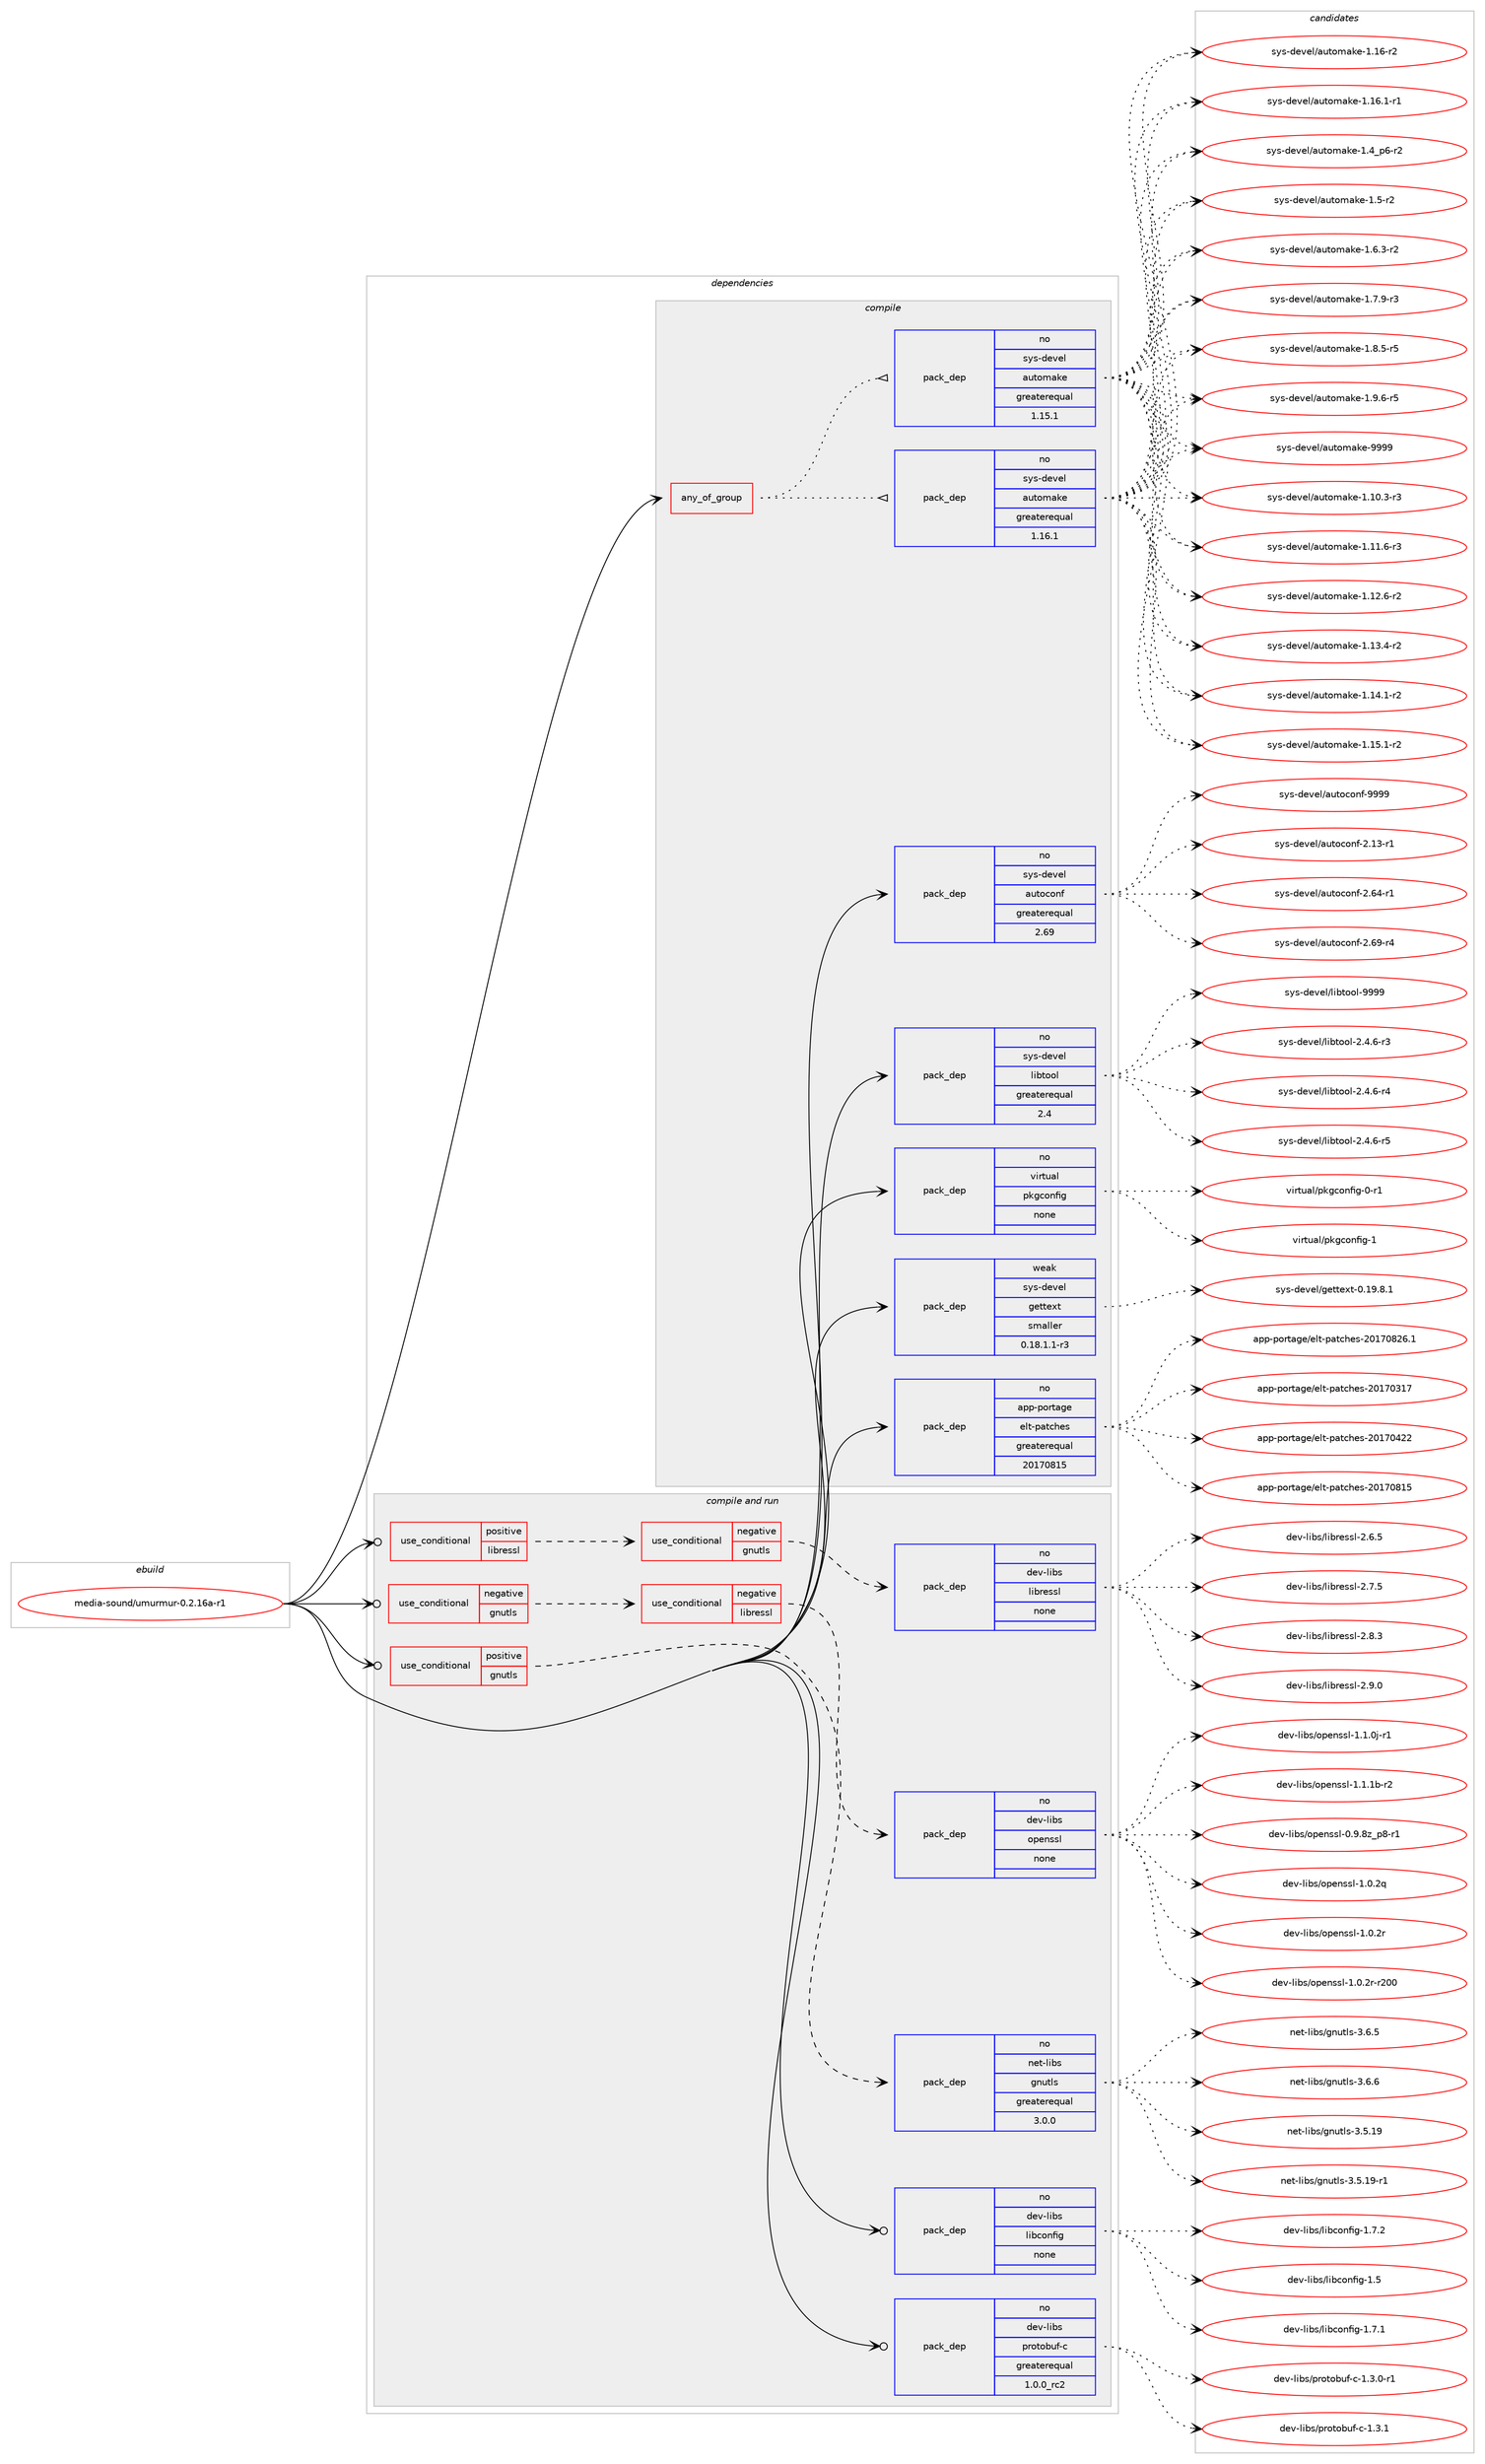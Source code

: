 digraph prolog {

# *************
# Graph options
# *************

newrank=true;
concentrate=true;
compound=true;
graph [rankdir=LR,fontname=Helvetica,fontsize=10,ranksep=1.5];#, ranksep=2.5, nodesep=0.2];
edge  [arrowhead=vee];
node  [fontname=Helvetica,fontsize=10];

# **********
# The ebuild
# **********

subgraph cluster_leftcol {
color=gray;
rank=same;
label=<<i>ebuild</i>>;
id [label="media-sound/umurmur-0.2.16a-r1", color=red, width=4, href="../media-sound/umurmur-0.2.16a-r1.svg"];
}

# ****************
# The dependencies
# ****************

subgraph cluster_midcol {
color=gray;
label=<<i>dependencies</i>>;
subgraph cluster_compile {
fillcolor="#eeeeee";
style=filled;
label=<<i>compile</i>>;
subgraph any25577 {
dependency1631332 [label=<<TABLE BORDER="0" CELLBORDER="1" CELLSPACING="0" CELLPADDING="4"><TR><TD CELLPADDING="10">any_of_group</TD></TR></TABLE>>, shape=none, color=red];subgraph pack1166618 {
dependency1631333 [label=<<TABLE BORDER="0" CELLBORDER="1" CELLSPACING="0" CELLPADDING="4" WIDTH="220"><TR><TD ROWSPAN="6" CELLPADDING="30">pack_dep</TD></TR><TR><TD WIDTH="110">no</TD></TR><TR><TD>sys-devel</TD></TR><TR><TD>automake</TD></TR><TR><TD>greaterequal</TD></TR><TR><TD>1.16.1</TD></TR></TABLE>>, shape=none, color=blue];
}
dependency1631332:e -> dependency1631333:w [weight=20,style="dotted",arrowhead="oinv"];
subgraph pack1166619 {
dependency1631334 [label=<<TABLE BORDER="0" CELLBORDER="1" CELLSPACING="0" CELLPADDING="4" WIDTH="220"><TR><TD ROWSPAN="6" CELLPADDING="30">pack_dep</TD></TR><TR><TD WIDTH="110">no</TD></TR><TR><TD>sys-devel</TD></TR><TR><TD>automake</TD></TR><TR><TD>greaterequal</TD></TR><TR><TD>1.15.1</TD></TR></TABLE>>, shape=none, color=blue];
}
dependency1631332:e -> dependency1631334:w [weight=20,style="dotted",arrowhead="oinv"];
}
id:e -> dependency1631332:w [weight=20,style="solid",arrowhead="vee"];
subgraph pack1166620 {
dependency1631335 [label=<<TABLE BORDER="0" CELLBORDER="1" CELLSPACING="0" CELLPADDING="4" WIDTH="220"><TR><TD ROWSPAN="6" CELLPADDING="30">pack_dep</TD></TR><TR><TD WIDTH="110">no</TD></TR><TR><TD>app-portage</TD></TR><TR><TD>elt-patches</TD></TR><TR><TD>greaterequal</TD></TR><TR><TD>20170815</TD></TR></TABLE>>, shape=none, color=blue];
}
id:e -> dependency1631335:w [weight=20,style="solid",arrowhead="vee"];
subgraph pack1166621 {
dependency1631336 [label=<<TABLE BORDER="0" CELLBORDER="1" CELLSPACING="0" CELLPADDING="4" WIDTH="220"><TR><TD ROWSPAN="6" CELLPADDING="30">pack_dep</TD></TR><TR><TD WIDTH="110">no</TD></TR><TR><TD>sys-devel</TD></TR><TR><TD>autoconf</TD></TR><TR><TD>greaterequal</TD></TR><TR><TD>2.69</TD></TR></TABLE>>, shape=none, color=blue];
}
id:e -> dependency1631336:w [weight=20,style="solid",arrowhead="vee"];
subgraph pack1166622 {
dependency1631337 [label=<<TABLE BORDER="0" CELLBORDER="1" CELLSPACING="0" CELLPADDING="4" WIDTH="220"><TR><TD ROWSPAN="6" CELLPADDING="30">pack_dep</TD></TR><TR><TD WIDTH="110">no</TD></TR><TR><TD>sys-devel</TD></TR><TR><TD>libtool</TD></TR><TR><TD>greaterequal</TD></TR><TR><TD>2.4</TD></TR></TABLE>>, shape=none, color=blue];
}
id:e -> dependency1631337:w [weight=20,style="solid",arrowhead="vee"];
subgraph pack1166623 {
dependency1631338 [label=<<TABLE BORDER="0" CELLBORDER="1" CELLSPACING="0" CELLPADDING="4" WIDTH="220"><TR><TD ROWSPAN="6" CELLPADDING="30">pack_dep</TD></TR><TR><TD WIDTH="110">no</TD></TR><TR><TD>virtual</TD></TR><TR><TD>pkgconfig</TD></TR><TR><TD>none</TD></TR><TR><TD></TD></TR></TABLE>>, shape=none, color=blue];
}
id:e -> dependency1631338:w [weight=20,style="solid",arrowhead="vee"];
subgraph pack1166624 {
dependency1631339 [label=<<TABLE BORDER="0" CELLBORDER="1" CELLSPACING="0" CELLPADDING="4" WIDTH="220"><TR><TD ROWSPAN="6" CELLPADDING="30">pack_dep</TD></TR><TR><TD WIDTH="110">weak</TD></TR><TR><TD>sys-devel</TD></TR><TR><TD>gettext</TD></TR><TR><TD>smaller</TD></TR><TR><TD>0.18.1.1-r3</TD></TR></TABLE>>, shape=none, color=blue];
}
id:e -> dependency1631339:w [weight=20,style="solid",arrowhead="vee"];
}
subgraph cluster_compileandrun {
fillcolor="#eeeeee";
style=filled;
label=<<i>compile and run</i>>;
subgraph cond438367 {
dependency1631340 [label=<<TABLE BORDER="0" CELLBORDER="1" CELLSPACING="0" CELLPADDING="4"><TR><TD ROWSPAN="3" CELLPADDING="10">use_conditional</TD></TR><TR><TD>negative</TD></TR><TR><TD>gnutls</TD></TR></TABLE>>, shape=none, color=red];
subgraph cond438368 {
dependency1631341 [label=<<TABLE BORDER="0" CELLBORDER="1" CELLSPACING="0" CELLPADDING="4"><TR><TD ROWSPAN="3" CELLPADDING="10">use_conditional</TD></TR><TR><TD>negative</TD></TR><TR><TD>libressl</TD></TR></TABLE>>, shape=none, color=red];
subgraph pack1166625 {
dependency1631342 [label=<<TABLE BORDER="0" CELLBORDER="1" CELLSPACING="0" CELLPADDING="4" WIDTH="220"><TR><TD ROWSPAN="6" CELLPADDING="30">pack_dep</TD></TR><TR><TD WIDTH="110">no</TD></TR><TR><TD>dev-libs</TD></TR><TR><TD>openssl</TD></TR><TR><TD>none</TD></TR><TR><TD></TD></TR></TABLE>>, shape=none, color=blue];
}
dependency1631341:e -> dependency1631342:w [weight=20,style="dashed",arrowhead="vee"];
}
dependency1631340:e -> dependency1631341:w [weight=20,style="dashed",arrowhead="vee"];
}
id:e -> dependency1631340:w [weight=20,style="solid",arrowhead="odotvee"];
subgraph cond438369 {
dependency1631343 [label=<<TABLE BORDER="0" CELLBORDER="1" CELLSPACING="0" CELLPADDING="4"><TR><TD ROWSPAN="3" CELLPADDING="10">use_conditional</TD></TR><TR><TD>positive</TD></TR><TR><TD>gnutls</TD></TR></TABLE>>, shape=none, color=red];
subgraph pack1166626 {
dependency1631344 [label=<<TABLE BORDER="0" CELLBORDER="1" CELLSPACING="0" CELLPADDING="4" WIDTH="220"><TR><TD ROWSPAN="6" CELLPADDING="30">pack_dep</TD></TR><TR><TD WIDTH="110">no</TD></TR><TR><TD>net-libs</TD></TR><TR><TD>gnutls</TD></TR><TR><TD>greaterequal</TD></TR><TR><TD>3.0.0</TD></TR></TABLE>>, shape=none, color=blue];
}
dependency1631343:e -> dependency1631344:w [weight=20,style="dashed",arrowhead="vee"];
}
id:e -> dependency1631343:w [weight=20,style="solid",arrowhead="odotvee"];
subgraph cond438370 {
dependency1631345 [label=<<TABLE BORDER="0" CELLBORDER="1" CELLSPACING="0" CELLPADDING="4"><TR><TD ROWSPAN="3" CELLPADDING="10">use_conditional</TD></TR><TR><TD>positive</TD></TR><TR><TD>libressl</TD></TR></TABLE>>, shape=none, color=red];
subgraph cond438371 {
dependency1631346 [label=<<TABLE BORDER="0" CELLBORDER="1" CELLSPACING="0" CELLPADDING="4"><TR><TD ROWSPAN="3" CELLPADDING="10">use_conditional</TD></TR><TR><TD>negative</TD></TR><TR><TD>gnutls</TD></TR></TABLE>>, shape=none, color=red];
subgraph pack1166627 {
dependency1631347 [label=<<TABLE BORDER="0" CELLBORDER="1" CELLSPACING="0" CELLPADDING="4" WIDTH="220"><TR><TD ROWSPAN="6" CELLPADDING="30">pack_dep</TD></TR><TR><TD WIDTH="110">no</TD></TR><TR><TD>dev-libs</TD></TR><TR><TD>libressl</TD></TR><TR><TD>none</TD></TR><TR><TD></TD></TR></TABLE>>, shape=none, color=blue];
}
dependency1631346:e -> dependency1631347:w [weight=20,style="dashed",arrowhead="vee"];
}
dependency1631345:e -> dependency1631346:w [weight=20,style="dashed",arrowhead="vee"];
}
id:e -> dependency1631345:w [weight=20,style="solid",arrowhead="odotvee"];
subgraph pack1166628 {
dependency1631348 [label=<<TABLE BORDER="0" CELLBORDER="1" CELLSPACING="0" CELLPADDING="4" WIDTH="220"><TR><TD ROWSPAN="6" CELLPADDING="30">pack_dep</TD></TR><TR><TD WIDTH="110">no</TD></TR><TR><TD>dev-libs</TD></TR><TR><TD>libconfig</TD></TR><TR><TD>none</TD></TR><TR><TD></TD></TR></TABLE>>, shape=none, color=blue];
}
id:e -> dependency1631348:w [weight=20,style="solid",arrowhead="odotvee"];
subgraph pack1166629 {
dependency1631349 [label=<<TABLE BORDER="0" CELLBORDER="1" CELLSPACING="0" CELLPADDING="4" WIDTH="220"><TR><TD ROWSPAN="6" CELLPADDING="30">pack_dep</TD></TR><TR><TD WIDTH="110">no</TD></TR><TR><TD>dev-libs</TD></TR><TR><TD>protobuf-c</TD></TR><TR><TD>greaterequal</TD></TR><TR><TD>1.0.0_rc2</TD></TR></TABLE>>, shape=none, color=blue];
}
id:e -> dependency1631349:w [weight=20,style="solid",arrowhead="odotvee"];
}
subgraph cluster_run {
fillcolor="#eeeeee";
style=filled;
label=<<i>run</i>>;
}
}

# **************
# The candidates
# **************

subgraph cluster_choices {
rank=same;
color=gray;
label=<<i>candidates</i>>;

subgraph choice1166618 {
color=black;
nodesep=1;
choice11512111545100101118101108479711711611110997107101454946494846514511451 [label="sys-devel/automake-1.10.3-r3", color=red, width=4,href="../sys-devel/automake-1.10.3-r3.svg"];
choice11512111545100101118101108479711711611110997107101454946494946544511451 [label="sys-devel/automake-1.11.6-r3", color=red, width=4,href="../sys-devel/automake-1.11.6-r3.svg"];
choice11512111545100101118101108479711711611110997107101454946495046544511450 [label="sys-devel/automake-1.12.6-r2", color=red, width=4,href="../sys-devel/automake-1.12.6-r2.svg"];
choice11512111545100101118101108479711711611110997107101454946495146524511450 [label="sys-devel/automake-1.13.4-r2", color=red, width=4,href="../sys-devel/automake-1.13.4-r2.svg"];
choice11512111545100101118101108479711711611110997107101454946495246494511450 [label="sys-devel/automake-1.14.1-r2", color=red, width=4,href="../sys-devel/automake-1.14.1-r2.svg"];
choice11512111545100101118101108479711711611110997107101454946495346494511450 [label="sys-devel/automake-1.15.1-r2", color=red, width=4,href="../sys-devel/automake-1.15.1-r2.svg"];
choice1151211154510010111810110847971171161111099710710145494649544511450 [label="sys-devel/automake-1.16-r2", color=red, width=4,href="../sys-devel/automake-1.16-r2.svg"];
choice11512111545100101118101108479711711611110997107101454946495446494511449 [label="sys-devel/automake-1.16.1-r1", color=red, width=4,href="../sys-devel/automake-1.16.1-r1.svg"];
choice115121115451001011181011084797117116111109971071014549465295112544511450 [label="sys-devel/automake-1.4_p6-r2", color=red, width=4,href="../sys-devel/automake-1.4_p6-r2.svg"];
choice11512111545100101118101108479711711611110997107101454946534511450 [label="sys-devel/automake-1.5-r2", color=red, width=4,href="../sys-devel/automake-1.5-r2.svg"];
choice115121115451001011181011084797117116111109971071014549465446514511450 [label="sys-devel/automake-1.6.3-r2", color=red, width=4,href="../sys-devel/automake-1.6.3-r2.svg"];
choice115121115451001011181011084797117116111109971071014549465546574511451 [label="sys-devel/automake-1.7.9-r3", color=red, width=4,href="../sys-devel/automake-1.7.9-r3.svg"];
choice115121115451001011181011084797117116111109971071014549465646534511453 [label="sys-devel/automake-1.8.5-r5", color=red, width=4,href="../sys-devel/automake-1.8.5-r5.svg"];
choice115121115451001011181011084797117116111109971071014549465746544511453 [label="sys-devel/automake-1.9.6-r5", color=red, width=4,href="../sys-devel/automake-1.9.6-r5.svg"];
choice115121115451001011181011084797117116111109971071014557575757 [label="sys-devel/automake-9999", color=red, width=4,href="../sys-devel/automake-9999.svg"];
dependency1631333:e -> choice11512111545100101118101108479711711611110997107101454946494846514511451:w [style=dotted,weight="100"];
dependency1631333:e -> choice11512111545100101118101108479711711611110997107101454946494946544511451:w [style=dotted,weight="100"];
dependency1631333:e -> choice11512111545100101118101108479711711611110997107101454946495046544511450:w [style=dotted,weight="100"];
dependency1631333:e -> choice11512111545100101118101108479711711611110997107101454946495146524511450:w [style=dotted,weight="100"];
dependency1631333:e -> choice11512111545100101118101108479711711611110997107101454946495246494511450:w [style=dotted,weight="100"];
dependency1631333:e -> choice11512111545100101118101108479711711611110997107101454946495346494511450:w [style=dotted,weight="100"];
dependency1631333:e -> choice1151211154510010111810110847971171161111099710710145494649544511450:w [style=dotted,weight="100"];
dependency1631333:e -> choice11512111545100101118101108479711711611110997107101454946495446494511449:w [style=dotted,weight="100"];
dependency1631333:e -> choice115121115451001011181011084797117116111109971071014549465295112544511450:w [style=dotted,weight="100"];
dependency1631333:e -> choice11512111545100101118101108479711711611110997107101454946534511450:w [style=dotted,weight="100"];
dependency1631333:e -> choice115121115451001011181011084797117116111109971071014549465446514511450:w [style=dotted,weight="100"];
dependency1631333:e -> choice115121115451001011181011084797117116111109971071014549465546574511451:w [style=dotted,weight="100"];
dependency1631333:e -> choice115121115451001011181011084797117116111109971071014549465646534511453:w [style=dotted,weight="100"];
dependency1631333:e -> choice115121115451001011181011084797117116111109971071014549465746544511453:w [style=dotted,weight="100"];
dependency1631333:e -> choice115121115451001011181011084797117116111109971071014557575757:w [style=dotted,weight="100"];
}
subgraph choice1166619 {
color=black;
nodesep=1;
choice11512111545100101118101108479711711611110997107101454946494846514511451 [label="sys-devel/automake-1.10.3-r3", color=red, width=4,href="../sys-devel/automake-1.10.3-r3.svg"];
choice11512111545100101118101108479711711611110997107101454946494946544511451 [label="sys-devel/automake-1.11.6-r3", color=red, width=4,href="../sys-devel/automake-1.11.6-r3.svg"];
choice11512111545100101118101108479711711611110997107101454946495046544511450 [label="sys-devel/automake-1.12.6-r2", color=red, width=4,href="../sys-devel/automake-1.12.6-r2.svg"];
choice11512111545100101118101108479711711611110997107101454946495146524511450 [label="sys-devel/automake-1.13.4-r2", color=red, width=4,href="../sys-devel/automake-1.13.4-r2.svg"];
choice11512111545100101118101108479711711611110997107101454946495246494511450 [label="sys-devel/automake-1.14.1-r2", color=red, width=4,href="../sys-devel/automake-1.14.1-r2.svg"];
choice11512111545100101118101108479711711611110997107101454946495346494511450 [label="sys-devel/automake-1.15.1-r2", color=red, width=4,href="../sys-devel/automake-1.15.1-r2.svg"];
choice1151211154510010111810110847971171161111099710710145494649544511450 [label="sys-devel/automake-1.16-r2", color=red, width=4,href="../sys-devel/automake-1.16-r2.svg"];
choice11512111545100101118101108479711711611110997107101454946495446494511449 [label="sys-devel/automake-1.16.1-r1", color=red, width=4,href="../sys-devel/automake-1.16.1-r1.svg"];
choice115121115451001011181011084797117116111109971071014549465295112544511450 [label="sys-devel/automake-1.4_p6-r2", color=red, width=4,href="../sys-devel/automake-1.4_p6-r2.svg"];
choice11512111545100101118101108479711711611110997107101454946534511450 [label="sys-devel/automake-1.5-r2", color=red, width=4,href="../sys-devel/automake-1.5-r2.svg"];
choice115121115451001011181011084797117116111109971071014549465446514511450 [label="sys-devel/automake-1.6.3-r2", color=red, width=4,href="../sys-devel/automake-1.6.3-r2.svg"];
choice115121115451001011181011084797117116111109971071014549465546574511451 [label="sys-devel/automake-1.7.9-r3", color=red, width=4,href="../sys-devel/automake-1.7.9-r3.svg"];
choice115121115451001011181011084797117116111109971071014549465646534511453 [label="sys-devel/automake-1.8.5-r5", color=red, width=4,href="../sys-devel/automake-1.8.5-r5.svg"];
choice115121115451001011181011084797117116111109971071014549465746544511453 [label="sys-devel/automake-1.9.6-r5", color=red, width=4,href="../sys-devel/automake-1.9.6-r5.svg"];
choice115121115451001011181011084797117116111109971071014557575757 [label="sys-devel/automake-9999", color=red, width=4,href="../sys-devel/automake-9999.svg"];
dependency1631334:e -> choice11512111545100101118101108479711711611110997107101454946494846514511451:w [style=dotted,weight="100"];
dependency1631334:e -> choice11512111545100101118101108479711711611110997107101454946494946544511451:w [style=dotted,weight="100"];
dependency1631334:e -> choice11512111545100101118101108479711711611110997107101454946495046544511450:w [style=dotted,weight="100"];
dependency1631334:e -> choice11512111545100101118101108479711711611110997107101454946495146524511450:w [style=dotted,weight="100"];
dependency1631334:e -> choice11512111545100101118101108479711711611110997107101454946495246494511450:w [style=dotted,weight="100"];
dependency1631334:e -> choice11512111545100101118101108479711711611110997107101454946495346494511450:w [style=dotted,weight="100"];
dependency1631334:e -> choice1151211154510010111810110847971171161111099710710145494649544511450:w [style=dotted,weight="100"];
dependency1631334:e -> choice11512111545100101118101108479711711611110997107101454946495446494511449:w [style=dotted,weight="100"];
dependency1631334:e -> choice115121115451001011181011084797117116111109971071014549465295112544511450:w [style=dotted,weight="100"];
dependency1631334:e -> choice11512111545100101118101108479711711611110997107101454946534511450:w [style=dotted,weight="100"];
dependency1631334:e -> choice115121115451001011181011084797117116111109971071014549465446514511450:w [style=dotted,weight="100"];
dependency1631334:e -> choice115121115451001011181011084797117116111109971071014549465546574511451:w [style=dotted,weight="100"];
dependency1631334:e -> choice115121115451001011181011084797117116111109971071014549465646534511453:w [style=dotted,weight="100"];
dependency1631334:e -> choice115121115451001011181011084797117116111109971071014549465746544511453:w [style=dotted,weight="100"];
dependency1631334:e -> choice115121115451001011181011084797117116111109971071014557575757:w [style=dotted,weight="100"];
}
subgraph choice1166620 {
color=black;
nodesep=1;
choice97112112451121111141169710310147101108116451129711699104101115455048495548514955 [label="app-portage/elt-patches-20170317", color=red, width=4,href="../app-portage/elt-patches-20170317.svg"];
choice97112112451121111141169710310147101108116451129711699104101115455048495548525050 [label="app-portage/elt-patches-20170422", color=red, width=4,href="../app-portage/elt-patches-20170422.svg"];
choice97112112451121111141169710310147101108116451129711699104101115455048495548564953 [label="app-portage/elt-patches-20170815", color=red, width=4,href="../app-portage/elt-patches-20170815.svg"];
choice971121124511211111411697103101471011081164511297116991041011154550484955485650544649 [label="app-portage/elt-patches-20170826.1", color=red, width=4,href="../app-portage/elt-patches-20170826.1.svg"];
dependency1631335:e -> choice97112112451121111141169710310147101108116451129711699104101115455048495548514955:w [style=dotted,weight="100"];
dependency1631335:e -> choice97112112451121111141169710310147101108116451129711699104101115455048495548525050:w [style=dotted,weight="100"];
dependency1631335:e -> choice97112112451121111141169710310147101108116451129711699104101115455048495548564953:w [style=dotted,weight="100"];
dependency1631335:e -> choice971121124511211111411697103101471011081164511297116991041011154550484955485650544649:w [style=dotted,weight="100"];
}
subgraph choice1166621 {
color=black;
nodesep=1;
choice1151211154510010111810110847971171161119911111010245504649514511449 [label="sys-devel/autoconf-2.13-r1", color=red, width=4,href="../sys-devel/autoconf-2.13-r1.svg"];
choice1151211154510010111810110847971171161119911111010245504654524511449 [label="sys-devel/autoconf-2.64-r1", color=red, width=4,href="../sys-devel/autoconf-2.64-r1.svg"];
choice1151211154510010111810110847971171161119911111010245504654574511452 [label="sys-devel/autoconf-2.69-r4", color=red, width=4,href="../sys-devel/autoconf-2.69-r4.svg"];
choice115121115451001011181011084797117116111991111101024557575757 [label="sys-devel/autoconf-9999", color=red, width=4,href="../sys-devel/autoconf-9999.svg"];
dependency1631336:e -> choice1151211154510010111810110847971171161119911111010245504649514511449:w [style=dotted,weight="100"];
dependency1631336:e -> choice1151211154510010111810110847971171161119911111010245504654524511449:w [style=dotted,weight="100"];
dependency1631336:e -> choice1151211154510010111810110847971171161119911111010245504654574511452:w [style=dotted,weight="100"];
dependency1631336:e -> choice115121115451001011181011084797117116111991111101024557575757:w [style=dotted,weight="100"];
}
subgraph choice1166622 {
color=black;
nodesep=1;
choice1151211154510010111810110847108105981161111111084550465246544511451 [label="sys-devel/libtool-2.4.6-r3", color=red, width=4,href="../sys-devel/libtool-2.4.6-r3.svg"];
choice1151211154510010111810110847108105981161111111084550465246544511452 [label="sys-devel/libtool-2.4.6-r4", color=red, width=4,href="../sys-devel/libtool-2.4.6-r4.svg"];
choice1151211154510010111810110847108105981161111111084550465246544511453 [label="sys-devel/libtool-2.4.6-r5", color=red, width=4,href="../sys-devel/libtool-2.4.6-r5.svg"];
choice1151211154510010111810110847108105981161111111084557575757 [label="sys-devel/libtool-9999", color=red, width=4,href="../sys-devel/libtool-9999.svg"];
dependency1631337:e -> choice1151211154510010111810110847108105981161111111084550465246544511451:w [style=dotted,weight="100"];
dependency1631337:e -> choice1151211154510010111810110847108105981161111111084550465246544511452:w [style=dotted,weight="100"];
dependency1631337:e -> choice1151211154510010111810110847108105981161111111084550465246544511453:w [style=dotted,weight="100"];
dependency1631337:e -> choice1151211154510010111810110847108105981161111111084557575757:w [style=dotted,weight="100"];
}
subgraph choice1166623 {
color=black;
nodesep=1;
choice11810511411611797108471121071039911111010210510345484511449 [label="virtual/pkgconfig-0-r1", color=red, width=4,href="../virtual/pkgconfig-0-r1.svg"];
choice1181051141161179710847112107103991111101021051034549 [label="virtual/pkgconfig-1", color=red, width=4,href="../virtual/pkgconfig-1.svg"];
dependency1631338:e -> choice11810511411611797108471121071039911111010210510345484511449:w [style=dotted,weight="100"];
dependency1631338:e -> choice1181051141161179710847112107103991111101021051034549:w [style=dotted,weight="100"];
}
subgraph choice1166624 {
color=black;
nodesep=1;
choice1151211154510010111810110847103101116116101120116454846495746564649 [label="sys-devel/gettext-0.19.8.1", color=red, width=4,href="../sys-devel/gettext-0.19.8.1.svg"];
dependency1631339:e -> choice1151211154510010111810110847103101116116101120116454846495746564649:w [style=dotted,weight="100"];
}
subgraph choice1166625 {
color=black;
nodesep=1;
choice10010111845108105981154711111210111011511510845484657465612295112564511449 [label="dev-libs/openssl-0.9.8z_p8-r1", color=red, width=4,href="../dev-libs/openssl-0.9.8z_p8-r1.svg"];
choice100101118451081059811547111112101110115115108454946484650113 [label="dev-libs/openssl-1.0.2q", color=red, width=4,href="../dev-libs/openssl-1.0.2q.svg"];
choice100101118451081059811547111112101110115115108454946484650114 [label="dev-libs/openssl-1.0.2r", color=red, width=4,href="../dev-libs/openssl-1.0.2r.svg"];
choice10010111845108105981154711111210111011511510845494648465011445114504848 [label="dev-libs/openssl-1.0.2r-r200", color=red, width=4,href="../dev-libs/openssl-1.0.2r-r200.svg"];
choice1001011184510810598115471111121011101151151084549464946481064511449 [label="dev-libs/openssl-1.1.0j-r1", color=red, width=4,href="../dev-libs/openssl-1.1.0j-r1.svg"];
choice100101118451081059811547111112101110115115108454946494649984511450 [label="dev-libs/openssl-1.1.1b-r2", color=red, width=4,href="../dev-libs/openssl-1.1.1b-r2.svg"];
dependency1631342:e -> choice10010111845108105981154711111210111011511510845484657465612295112564511449:w [style=dotted,weight="100"];
dependency1631342:e -> choice100101118451081059811547111112101110115115108454946484650113:w [style=dotted,weight="100"];
dependency1631342:e -> choice100101118451081059811547111112101110115115108454946484650114:w [style=dotted,weight="100"];
dependency1631342:e -> choice10010111845108105981154711111210111011511510845494648465011445114504848:w [style=dotted,weight="100"];
dependency1631342:e -> choice1001011184510810598115471111121011101151151084549464946481064511449:w [style=dotted,weight="100"];
dependency1631342:e -> choice100101118451081059811547111112101110115115108454946494649984511450:w [style=dotted,weight="100"];
}
subgraph choice1166626 {
color=black;
nodesep=1;
choice11010111645108105981154710311011711610811545514653464957 [label="net-libs/gnutls-3.5.19", color=red, width=4,href="../net-libs/gnutls-3.5.19.svg"];
choice110101116451081059811547103110117116108115455146534649574511449 [label="net-libs/gnutls-3.5.19-r1", color=red, width=4,href="../net-libs/gnutls-3.5.19-r1.svg"];
choice110101116451081059811547103110117116108115455146544653 [label="net-libs/gnutls-3.6.5", color=red, width=4,href="../net-libs/gnutls-3.6.5.svg"];
choice110101116451081059811547103110117116108115455146544654 [label="net-libs/gnutls-3.6.6", color=red, width=4,href="../net-libs/gnutls-3.6.6.svg"];
dependency1631344:e -> choice11010111645108105981154710311011711610811545514653464957:w [style=dotted,weight="100"];
dependency1631344:e -> choice110101116451081059811547103110117116108115455146534649574511449:w [style=dotted,weight="100"];
dependency1631344:e -> choice110101116451081059811547103110117116108115455146544653:w [style=dotted,weight="100"];
dependency1631344:e -> choice110101116451081059811547103110117116108115455146544654:w [style=dotted,weight="100"];
}
subgraph choice1166627 {
color=black;
nodesep=1;
choice10010111845108105981154710810598114101115115108455046544653 [label="dev-libs/libressl-2.6.5", color=red, width=4,href="../dev-libs/libressl-2.6.5.svg"];
choice10010111845108105981154710810598114101115115108455046554653 [label="dev-libs/libressl-2.7.5", color=red, width=4,href="../dev-libs/libressl-2.7.5.svg"];
choice10010111845108105981154710810598114101115115108455046564651 [label="dev-libs/libressl-2.8.3", color=red, width=4,href="../dev-libs/libressl-2.8.3.svg"];
choice10010111845108105981154710810598114101115115108455046574648 [label="dev-libs/libressl-2.9.0", color=red, width=4,href="../dev-libs/libressl-2.9.0.svg"];
dependency1631347:e -> choice10010111845108105981154710810598114101115115108455046544653:w [style=dotted,weight="100"];
dependency1631347:e -> choice10010111845108105981154710810598114101115115108455046554653:w [style=dotted,weight="100"];
dependency1631347:e -> choice10010111845108105981154710810598114101115115108455046564651:w [style=dotted,weight="100"];
dependency1631347:e -> choice10010111845108105981154710810598114101115115108455046574648:w [style=dotted,weight="100"];
}
subgraph choice1166628 {
color=black;
nodesep=1;
choice100101118451081059811547108105989911111010210510345494653 [label="dev-libs/libconfig-1.5", color=red, width=4,href="../dev-libs/libconfig-1.5.svg"];
choice1001011184510810598115471081059899111110102105103454946554649 [label="dev-libs/libconfig-1.7.1", color=red, width=4,href="../dev-libs/libconfig-1.7.1.svg"];
choice1001011184510810598115471081059899111110102105103454946554650 [label="dev-libs/libconfig-1.7.2", color=red, width=4,href="../dev-libs/libconfig-1.7.2.svg"];
dependency1631348:e -> choice100101118451081059811547108105989911111010210510345494653:w [style=dotted,weight="100"];
dependency1631348:e -> choice1001011184510810598115471081059899111110102105103454946554649:w [style=dotted,weight="100"];
dependency1631348:e -> choice1001011184510810598115471081059899111110102105103454946554650:w [style=dotted,weight="100"];
}
subgraph choice1166629 {
color=black;
nodesep=1;
choice1001011184510810598115471121141111161119811710245994549465146484511449 [label="dev-libs/protobuf-c-1.3.0-r1", color=red, width=4,href="../dev-libs/protobuf-c-1.3.0-r1.svg"];
choice100101118451081059811547112114111116111981171024599454946514649 [label="dev-libs/protobuf-c-1.3.1", color=red, width=4,href="../dev-libs/protobuf-c-1.3.1.svg"];
dependency1631349:e -> choice1001011184510810598115471121141111161119811710245994549465146484511449:w [style=dotted,weight="100"];
dependency1631349:e -> choice100101118451081059811547112114111116111981171024599454946514649:w [style=dotted,weight="100"];
}
}

}
